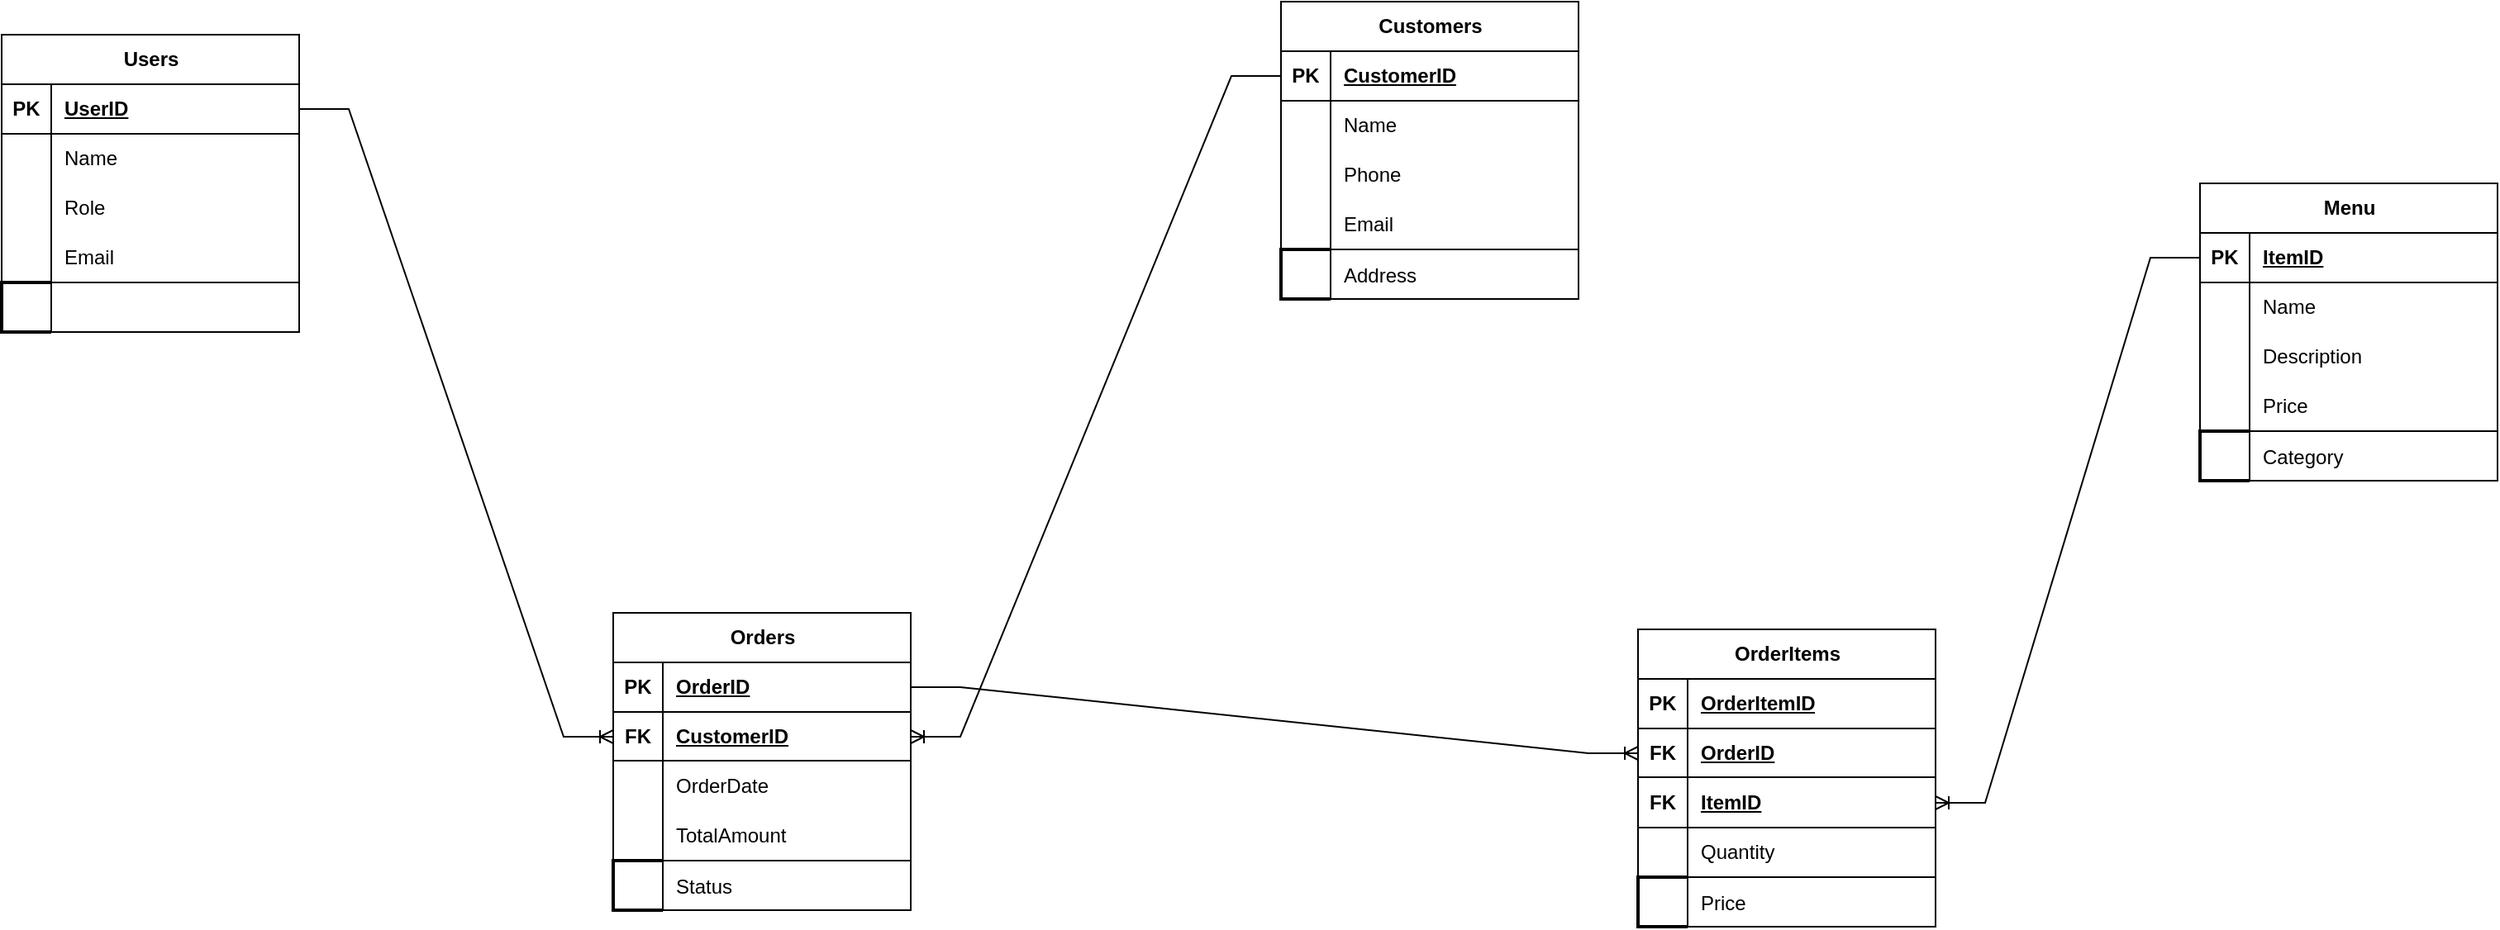 <mxfile version="24.5.3" type="device">
  <diagram id="xaQ730tLYJQWLGqHkdPs" name="Page-1">
    <mxGraphModel dx="2320" dy="1782" grid="1" gridSize="10" guides="1" tooltips="1" connect="1" arrows="1" fold="1" page="1" pageScale="1" pageWidth="827" pageHeight="1169" math="0" shadow="0">
      <root>
        <mxCell id="0" />
        <mxCell id="1" parent="0" />
        <mxCell id="52oeix5aHl2j3jA4LEz5-113" value="" style="group" vertex="1" connectable="0" parent="1">
          <mxGeometry x="234" y="-830" width="180" height="180" as="geometry" />
        </mxCell>
        <mxCell id="52oeix5aHl2j3jA4LEz5-77" value="Customers" style="shape=table;startSize=30;container=1;collapsible=1;childLayout=tableLayout;fixedRows=1;rowLines=0;fontStyle=1;align=center;resizeLast=1;html=1;" vertex="1" parent="52oeix5aHl2j3jA4LEz5-113">
          <mxGeometry width="180" height="150" as="geometry" />
        </mxCell>
        <mxCell id="52oeix5aHl2j3jA4LEz5-78" value="" style="shape=tableRow;horizontal=0;startSize=0;swimlaneHead=0;swimlaneBody=0;fillColor=none;collapsible=0;dropTarget=0;points=[[0,0.5],[1,0.5]];portConstraint=eastwest;top=0;left=0;right=0;bottom=1;" vertex="1" parent="52oeix5aHl2j3jA4LEz5-77">
          <mxGeometry y="30" width="180" height="30" as="geometry" />
        </mxCell>
        <mxCell id="52oeix5aHl2j3jA4LEz5-79" value="PK" style="shape=partialRectangle;connectable=0;fillColor=none;top=0;left=0;bottom=0;right=0;fontStyle=1;overflow=hidden;whiteSpace=wrap;html=1;" vertex="1" parent="52oeix5aHl2j3jA4LEz5-78">
          <mxGeometry width="30" height="30" as="geometry">
            <mxRectangle width="30" height="30" as="alternateBounds" />
          </mxGeometry>
        </mxCell>
        <mxCell id="52oeix5aHl2j3jA4LEz5-80" value="CustomerID" style="shape=partialRectangle;connectable=0;fillColor=none;top=0;left=0;bottom=0;right=0;align=left;spacingLeft=6;fontStyle=5;overflow=hidden;whiteSpace=wrap;html=1;" vertex="1" parent="52oeix5aHl2j3jA4LEz5-78">
          <mxGeometry x="30" width="150" height="30" as="geometry">
            <mxRectangle width="150" height="30" as="alternateBounds" />
          </mxGeometry>
        </mxCell>
        <mxCell id="52oeix5aHl2j3jA4LEz5-81" value="" style="shape=tableRow;horizontal=0;startSize=0;swimlaneHead=0;swimlaneBody=0;fillColor=none;collapsible=0;dropTarget=0;points=[[0,0.5],[1,0.5]];portConstraint=eastwest;top=0;left=0;right=0;bottom=0;" vertex="1" parent="52oeix5aHl2j3jA4LEz5-77">
          <mxGeometry y="60" width="180" height="30" as="geometry" />
        </mxCell>
        <mxCell id="52oeix5aHl2j3jA4LEz5-82" value="" style="shape=partialRectangle;connectable=0;fillColor=none;top=0;left=0;bottom=0;right=0;editable=1;overflow=hidden;whiteSpace=wrap;html=1;" vertex="1" parent="52oeix5aHl2j3jA4LEz5-81">
          <mxGeometry width="30" height="30" as="geometry">
            <mxRectangle width="30" height="30" as="alternateBounds" />
          </mxGeometry>
        </mxCell>
        <mxCell id="52oeix5aHl2j3jA4LEz5-83" value="Name" style="shape=partialRectangle;connectable=0;fillColor=none;top=0;left=0;bottom=0;right=0;align=left;spacingLeft=6;overflow=hidden;whiteSpace=wrap;html=1;" vertex="1" parent="52oeix5aHl2j3jA4LEz5-81">
          <mxGeometry x="30" width="150" height="30" as="geometry">
            <mxRectangle width="150" height="30" as="alternateBounds" />
          </mxGeometry>
        </mxCell>
        <mxCell id="52oeix5aHl2j3jA4LEz5-84" value="" style="shape=tableRow;horizontal=0;startSize=0;swimlaneHead=0;swimlaneBody=0;fillColor=none;collapsible=0;dropTarget=0;points=[[0,0.5],[1,0.5]];portConstraint=eastwest;top=0;left=0;right=0;bottom=0;" vertex="1" parent="52oeix5aHl2j3jA4LEz5-77">
          <mxGeometry y="90" width="180" height="30" as="geometry" />
        </mxCell>
        <mxCell id="52oeix5aHl2j3jA4LEz5-85" value="" style="shape=partialRectangle;connectable=0;fillColor=none;top=0;left=0;bottom=0;right=0;editable=1;overflow=hidden;whiteSpace=wrap;html=1;" vertex="1" parent="52oeix5aHl2j3jA4LEz5-84">
          <mxGeometry width="30" height="30" as="geometry">
            <mxRectangle width="30" height="30" as="alternateBounds" />
          </mxGeometry>
        </mxCell>
        <mxCell id="52oeix5aHl2j3jA4LEz5-86" value="Phone" style="shape=partialRectangle;connectable=0;fillColor=none;top=0;left=0;bottom=0;right=0;align=left;spacingLeft=6;overflow=hidden;whiteSpace=wrap;html=1;" vertex="1" parent="52oeix5aHl2j3jA4LEz5-84">
          <mxGeometry x="30" width="150" height="30" as="geometry">
            <mxRectangle width="150" height="30" as="alternateBounds" />
          </mxGeometry>
        </mxCell>
        <mxCell id="52oeix5aHl2j3jA4LEz5-87" value="" style="shape=tableRow;horizontal=0;startSize=0;swimlaneHead=0;swimlaneBody=0;fillColor=none;collapsible=0;dropTarget=0;points=[[0,0.5],[1,0.5]];portConstraint=eastwest;top=0;left=0;right=0;bottom=0;" vertex="1" parent="52oeix5aHl2j3jA4LEz5-77">
          <mxGeometry y="120" width="180" height="30" as="geometry" />
        </mxCell>
        <mxCell id="52oeix5aHl2j3jA4LEz5-88" value="" style="shape=partialRectangle;connectable=0;fillColor=none;top=0;left=0;bottom=0;right=0;editable=1;overflow=hidden;whiteSpace=wrap;html=1;" vertex="1" parent="52oeix5aHl2j3jA4LEz5-87">
          <mxGeometry width="30" height="30" as="geometry">
            <mxRectangle width="30" height="30" as="alternateBounds" />
          </mxGeometry>
        </mxCell>
        <mxCell id="52oeix5aHl2j3jA4LEz5-89" value="Email" style="shape=partialRectangle;connectable=0;fillColor=none;top=0;left=0;bottom=0;right=0;align=left;spacingLeft=6;overflow=hidden;whiteSpace=wrap;html=1;" vertex="1" parent="52oeix5aHl2j3jA4LEz5-87">
          <mxGeometry x="30" width="150" height="30" as="geometry">
            <mxRectangle width="150" height="30" as="alternateBounds" />
          </mxGeometry>
        </mxCell>
        <mxCell id="52oeix5aHl2j3jA4LEz5-107" value="" style="rounded=0;whiteSpace=wrap;html=1;" vertex="1" parent="52oeix5aHl2j3jA4LEz5-113">
          <mxGeometry x="30" y="150" width="150" height="30" as="geometry" />
        </mxCell>
        <mxCell id="52oeix5aHl2j3jA4LEz5-108" value="" style="strokeWidth=2;html=1;shape=mxgraph.flowchart.annotation_1;align=left;pointerEvents=1;" vertex="1" parent="52oeix5aHl2j3jA4LEz5-113">
          <mxGeometry y="150" width="30" height="30" as="geometry" />
        </mxCell>
        <mxCell id="52oeix5aHl2j3jA4LEz5-109" value="" style="shape=table;startSize=0;container=1;collapsible=1;childLayout=tableLayout;fixedRows=1;rowLines=0;fontStyle=0;align=center;resizeLast=1;strokeColor=none;fillColor=none;collapsible=0;whiteSpace=wrap;html=1;" vertex="1" parent="52oeix5aHl2j3jA4LEz5-113">
          <mxGeometry y="150" width="180" height="30" as="geometry" />
        </mxCell>
        <mxCell id="52oeix5aHl2j3jA4LEz5-110" value="" style="shape=tableRow;horizontal=0;startSize=0;swimlaneHead=0;swimlaneBody=0;fillColor=none;collapsible=0;dropTarget=0;points=[[0,0.5],[1,0.5]];portConstraint=eastwest;top=0;left=0;right=0;bottom=0;" vertex="1" parent="52oeix5aHl2j3jA4LEz5-109">
          <mxGeometry width="180" height="30" as="geometry" />
        </mxCell>
        <mxCell id="52oeix5aHl2j3jA4LEz5-111" value="" style="shape=partialRectangle;connectable=0;fillColor=none;top=0;left=0;bottom=0;right=0;editable=1;overflow=hidden;" vertex="1" parent="52oeix5aHl2j3jA4LEz5-110">
          <mxGeometry width="30" height="30" as="geometry">
            <mxRectangle width="30" height="30" as="alternateBounds" />
          </mxGeometry>
        </mxCell>
        <mxCell id="52oeix5aHl2j3jA4LEz5-112" value="Address" style="shape=partialRectangle;connectable=0;fillColor=none;top=0;left=0;bottom=0;right=0;align=left;spacingLeft=6;overflow=hidden;" vertex="1" parent="52oeix5aHl2j3jA4LEz5-110">
          <mxGeometry x="30" width="150" height="30" as="geometry">
            <mxRectangle width="150" height="30" as="alternateBounds" />
          </mxGeometry>
        </mxCell>
        <mxCell id="52oeix5aHl2j3jA4LEz5-114" value="" style="group" vertex="1" connectable="0" parent="1">
          <mxGeometry x="790" y="-720" width="180" height="180" as="geometry" />
        </mxCell>
        <mxCell id="52oeix5aHl2j3jA4LEz5-115" value="Menu" style="shape=table;startSize=30;container=1;collapsible=1;childLayout=tableLayout;fixedRows=1;rowLines=0;fontStyle=1;align=center;resizeLast=1;html=1;" vertex="1" parent="52oeix5aHl2j3jA4LEz5-114">
          <mxGeometry width="180" height="150" as="geometry" />
        </mxCell>
        <mxCell id="52oeix5aHl2j3jA4LEz5-116" value="" style="shape=tableRow;horizontal=0;startSize=0;swimlaneHead=0;swimlaneBody=0;fillColor=none;collapsible=0;dropTarget=0;points=[[0,0.5],[1,0.5]];portConstraint=eastwest;top=0;left=0;right=0;bottom=1;" vertex="1" parent="52oeix5aHl2j3jA4LEz5-115">
          <mxGeometry y="30" width="180" height="30" as="geometry" />
        </mxCell>
        <mxCell id="52oeix5aHl2j3jA4LEz5-117" value="PK" style="shape=partialRectangle;connectable=0;fillColor=none;top=0;left=0;bottom=0;right=0;fontStyle=1;overflow=hidden;whiteSpace=wrap;html=1;" vertex="1" parent="52oeix5aHl2j3jA4LEz5-116">
          <mxGeometry width="30" height="30" as="geometry">
            <mxRectangle width="30" height="30" as="alternateBounds" />
          </mxGeometry>
        </mxCell>
        <mxCell id="52oeix5aHl2j3jA4LEz5-118" value="ItemID" style="shape=partialRectangle;connectable=0;fillColor=none;top=0;left=0;bottom=0;right=0;align=left;spacingLeft=6;fontStyle=5;overflow=hidden;whiteSpace=wrap;html=1;" vertex="1" parent="52oeix5aHl2j3jA4LEz5-116">
          <mxGeometry x="30" width="150" height="30" as="geometry">
            <mxRectangle width="150" height="30" as="alternateBounds" />
          </mxGeometry>
        </mxCell>
        <mxCell id="52oeix5aHl2j3jA4LEz5-119" value="" style="shape=tableRow;horizontal=0;startSize=0;swimlaneHead=0;swimlaneBody=0;fillColor=none;collapsible=0;dropTarget=0;points=[[0,0.5],[1,0.5]];portConstraint=eastwest;top=0;left=0;right=0;bottom=0;" vertex="1" parent="52oeix5aHl2j3jA4LEz5-115">
          <mxGeometry y="60" width="180" height="30" as="geometry" />
        </mxCell>
        <mxCell id="52oeix5aHl2j3jA4LEz5-120" value="" style="shape=partialRectangle;connectable=0;fillColor=none;top=0;left=0;bottom=0;right=0;editable=1;overflow=hidden;whiteSpace=wrap;html=1;" vertex="1" parent="52oeix5aHl2j3jA4LEz5-119">
          <mxGeometry width="30" height="30" as="geometry">
            <mxRectangle width="30" height="30" as="alternateBounds" />
          </mxGeometry>
        </mxCell>
        <mxCell id="52oeix5aHl2j3jA4LEz5-121" value="Name" style="shape=partialRectangle;connectable=0;fillColor=none;top=0;left=0;bottom=0;right=0;align=left;spacingLeft=6;overflow=hidden;whiteSpace=wrap;html=1;" vertex="1" parent="52oeix5aHl2j3jA4LEz5-119">
          <mxGeometry x="30" width="150" height="30" as="geometry">
            <mxRectangle width="150" height="30" as="alternateBounds" />
          </mxGeometry>
        </mxCell>
        <mxCell id="52oeix5aHl2j3jA4LEz5-122" value="" style="shape=tableRow;horizontal=0;startSize=0;swimlaneHead=0;swimlaneBody=0;fillColor=none;collapsible=0;dropTarget=0;points=[[0,0.5],[1,0.5]];portConstraint=eastwest;top=0;left=0;right=0;bottom=0;" vertex="1" parent="52oeix5aHl2j3jA4LEz5-115">
          <mxGeometry y="90" width="180" height="30" as="geometry" />
        </mxCell>
        <mxCell id="52oeix5aHl2j3jA4LEz5-123" value="" style="shape=partialRectangle;connectable=0;fillColor=none;top=0;left=0;bottom=0;right=0;editable=1;overflow=hidden;whiteSpace=wrap;html=1;" vertex="1" parent="52oeix5aHl2j3jA4LEz5-122">
          <mxGeometry width="30" height="30" as="geometry">
            <mxRectangle width="30" height="30" as="alternateBounds" />
          </mxGeometry>
        </mxCell>
        <mxCell id="52oeix5aHl2j3jA4LEz5-124" value="Description" style="shape=partialRectangle;connectable=0;fillColor=none;top=0;left=0;bottom=0;right=0;align=left;spacingLeft=6;overflow=hidden;whiteSpace=wrap;html=1;" vertex="1" parent="52oeix5aHl2j3jA4LEz5-122">
          <mxGeometry x="30" width="150" height="30" as="geometry">
            <mxRectangle width="150" height="30" as="alternateBounds" />
          </mxGeometry>
        </mxCell>
        <mxCell id="52oeix5aHl2j3jA4LEz5-125" value="" style="shape=tableRow;horizontal=0;startSize=0;swimlaneHead=0;swimlaneBody=0;fillColor=none;collapsible=0;dropTarget=0;points=[[0,0.5],[1,0.5]];portConstraint=eastwest;top=0;left=0;right=0;bottom=0;" vertex="1" parent="52oeix5aHl2j3jA4LEz5-115">
          <mxGeometry y="120" width="180" height="30" as="geometry" />
        </mxCell>
        <mxCell id="52oeix5aHl2j3jA4LEz5-126" value="" style="shape=partialRectangle;connectable=0;fillColor=none;top=0;left=0;bottom=0;right=0;editable=1;overflow=hidden;whiteSpace=wrap;html=1;" vertex="1" parent="52oeix5aHl2j3jA4LEz5-125">
          <mxGeometry width="30" height="30" as="geometry">
            <mxRectangle width="30" height="30" as="alternateBounds" />
          </mxGeometry>
        </mxCell>
        <mxCell id="52oeix5aHl2j3jA4LEz5-127" value="Price" style="shape=partialRectangle;connectable=0;fillColor=none;top=0;left=0;bottom=0;right=0;align=left;spacingLeft=6;overflow=hidden;whiteSpace=wrap;html=1;" vertex="1" parent="52oeix5aHl2j3jA4LEz5-125">
          <mxGeometry x="30" width="150" height="30" as="geometry">
            <mxRectangle width="150" height="30" as="alternateBounds" />
          </mxGeometry>
        </mxCell>
        <mxCell id="52oeix5aHl2j3jA4LEz5-128" value="" style="rounded=0;whiteSpace=wrap;html=1;" vertex="1" parent="52oeix5aHl2j3jA4LEz5-114">
          <mxGeometry x="30" y="150" width="150" height="30" as="geometry" />
        </mxCell>
        <mxCell id="52oeix5aHl2j3jA4LEz5-129" value="" style="strokeWidth=2;html=1;shape=mxgraph.flowchart.annotation_1;align=left;pointerEvents=1;" vertex="1" parent="52oeix5aHl2j3jA4LEz5-114">
          <mxGeometry y="150" width="30" height="30" as="geometry" />
        </mxCell>
        <mxCell id="52oeix5aHl2j3jA4LEz5-130" value="" style="shape=table;startSize=0;container=1;collapsible=1;childLayout=tableLayout;fixedRows=1;rowLines=0;fontStyle=0;align=center;resizeLast=1;strokeColor=none;fillColor=none;collapsible=0;whiteSpace=wrap;html=1;" vertex="1" parent="52oeix5aHl2j3jA4LEz5-114">
          <mxGeometry y="150" width="180" height="30" as="geometry" />
        </mxCell>
        <mxCell id="52oeix5aHl2j3jA4LEz5-131" value="" style="shape=tableRow;horizontal=0;startSize=0;swimlaneHead=0;swimlaneBody=0;fillColor=none;collapsible=0;dropTarget=0;points=[[0,0.5],[1,0.5]];portConstraint=eastwest;top=0;left=0;right=0;bottom=0;" vertex="1" parent="52oeix5aHl2j3jA4LEz5-130">
          <mxGeometry width="180" height="30" as="geometry" />
        </mxCell>
        <mxCell id="52oeix5aHl2j3jA4LEz5-132" value="" style="shape=partialRectangle;connectable=0;fillColor=none;top=0;left=0;bottom=0;right=0;editable=1;overflow=hidden;" vertex="1" parent="52oeix5aHl2j3jA4LEz5-131">
          <mxGeometry width="30" height="30" as="geometry">
            <mxRectangle width="30" height="30" as="alternateBounds" />
          </mxGeometry>
        </mxCell>
        <mxCell id="52oeix5aHl2j3jA4LEz5-133" value="Category" style="shape=partialRectangle;connectable=0;fillColor=none;top=0;left=0;bottom=0;right=0;align=left;spacingLeft=6;overflow=hidden;" vertex="1" parent="52oeix5aHl2j3jA4LEz5-131">
          <mxGeometry x="30" width="150" height="30" as="geometry">
            <mxRectangle width="150" height="30" as="alternateBounds" />
          </mxGeometry>
        </mxCell>
        <mxCell id="52oeix5aHl2j3jA4LEz5-154" value="" style="group" vertex="1" connectable="0" parent="1">
          <mxGeometry x="-170" y="-460" width="180" height="180" as="geometry" />
        </mxCell>
        <mxCell id="52oeix5aHl2j3jA4LEz5-155" value="Orders" style="shape=table;startSize=30;container=1;collapsible=1;childLayout=tableLayout;fixedRows=1;rowLines=0;fontStyle=1;align=center;resizeLast=1;html=1;" vertex="1" parent="52oeix5aHl2j3jA4LEz5-154">
          <mxGeometry width="180" height="150" as="geometry" />
        </mxCell>
        <mxCell id="52oeix5aHl2j3jA4LEz5-156" value="" style="shape=tableRow;horizontal=0;startSize=0;swimlaneHead=0;swimlaneBody=0;fillColor=none;collapsible=0;dropTarget=0;points=[[0,0.5],[1,0.5]];portConstraint=eastwest;top=0;left=0;right=0;bottom=1;" vertex="1" parent="52oeix5aHl2j3jA4LEz5-155">
          <mxGeometry y="30" width="180" height="30" as="geometry" />
        </mxCell>
        <mxCell id="52oeix5aHl2j3jA4LEz5-157" value="PK" style="shape=partialRectangle;connectable=0;fillColor=none;top=0;left=0;bottom=0;right=0;fontStyle=1;overflow=hidden;whiteSpace=wrap;html=1;" vertex="1" parent="52oeix5aHl2j3jA4LEz5-156">
          <mxGeometry width="30" height="30" as="geometry">
            <mxRectangle width="30" height="30" as="alternateBounds" />
          </mxGeometry>
        </mxCell>
        <mxCell id="52oeix5aHl2j3jA4LEz5-158" value="OrderID" style="shape=partialRectangle;connectable=0;fillColor=none;top=0;left=0;bottom=0;right=0;align=left;spacingLeft=6;fontStyle=5;overflow=hidden;whiteSpace=wrap;html=1;" vertex="1" parent="52oeix5aHl2j3jA4LEz5-156">
          <mxGeometry x="30" width="150" height="30" as="geometry">
            <mxRectangle width="150" height="30" as="alternateBounds" />
          </mxGeometry>
        </mxCell>
        <mxCell id="52oeix5aHl2j3jA4LEz5-159" value="" style="shape=tableRow;horizontal=0;startSize=0;swimlaneHead=0;swimlaneBody=0;fillColor=none;collapsible=0;dropTarget=0;points=[[0,0.5],[1,0.5]];portConstraint=eastwest;top=0;left=0;right=0;bottom=0;" vertex="1" parent="52oeix5aHl2j3jA4LEz5-155">
          <mxGeometry y="60" width="180" height="30" as="geometry" />
        </mxCell>
        <mxCell id="52oeix5aHl2j3jA4LEz5-160" value="&lt;b&gt;FK&lt;/b&gt;" style="shape=partialRectangle;connectable=0;fillColor=none;top=0;left=0;bottom=0;right=0;editable=1;overflow=hidden;whiteSpace=wrap;html=1;" vertex="1" parent="52oeix5aHl2j3jA4LEz5-159">
          <mxGeometry width="30" height="30" as="geometry">
            <mxRectangle width="30" height="30" as="alternateBounds" />
          </mxGeometry>
        </mxCell>
        <mxCell id="52oeix5aHl2j3jA4LEz5-161" value="&lt;u&gt;&lt;b&gt;CustomerID&lt;/b&gt;&lt;/u&gt;" style="shape=partialRectangle;connectable=0;fillColor=none;top=0;left=0;bottom=0;right=0;align=left;spacingLeft=6;overflow=hidden;whiteSpace=wrap;html=1;" vertex="1" parent="52oeix5aHl2j3jA4LEz5-159">
          <mxGeometry x="30" width="150" height="30" as="geometry">
            <mxRectangle width="150" height="30" as="alternateBounds" />
          </mxGeometry>
        </mxCell>
        <mxCell id="52oeix5aHl2j3jA4LEz5-162" value="" style="shape=tableRow;horizontal=0;startSize=0;swimlaneHead=0;swimlaneBody=0;fillColor=none;collapsible=0;dropTarget=0;points=[[0,0.5],[1,0.5]];portConstraint=eastwest;top=0;left=0;right=0;bottom=0;" vertex="1" parent="52oeix5aHl2j3jA4LEz5-155">
          <mxGeometry y="90" width="180" height="30" as="geometry" />
        </mxCell>
        <mxCell id="52oeix5aHl2j3jA4LEz5-163" value="" style="shape=partialRectangle;connectable=0;fillColor=none;top=0;left=0;bottom=0;right=0;editable=1;overflow=hidden;whiteSpace=wrap;html=1;" vertex="1" parent="52oeix5aHl2j3jA4LEz5-162">
          <mxGeometry width="30" height="30" as="geometry">
            <mxRectangle width="30" height="30" as="alternateBounds" />
          </mxGeometry>
        </mxCell>
        <mxCell id="52oeix5aHl2j3jA4LEz5-164" value="OrderDate" style="shape=partialRectangle;connectable=0;fillColor=none;top=0;left=0;bottom=0;right=0;align=left;spacingLeft=6;overflow=hidden;whiteSpace=wrap;html=1;" vertex="1" parent="52oeix5aHl2j3jA4LEz5-162">
          <mxGeometry x="30" width="150" height="30" as="geometry">
            <mxRectangle width="150" height="30" as="alternateBounds" />
          </mxGeometry>
        </mxCell>
        <mxCell id="52oeix5aHl2j3jA4LEz5-165" value="" style="shape=tableRow;horizontal=0;startSize=0;swimlaneHead=0;swimlaneBody=0;fillColor=none;collapsible=0;dropTarget=0;points=[[0,0.5],[1,0.5]];portConstraint=eastwest;top=0;left=0;right=0;bottom=0;" vertex="1" parent="52oeix5aHl2j3jA4LEz5-155">
          <mxGeometry y="120" width="180" height="30" as="geometry" />
        </mxCell>
        <mxCell id="52oeix5aHl2j3jA4LEz5-166" value="" style="shape=partialRectangle;connectable=0;fillColor=none;top=0;left=0;bottom=0;right=0;editable=1;overflow=hidden;whiteSpace=wrap;html=1;" vertex="1" parent="52oeix5aHl2j3jA4LEz5-165">
          <mxGeometry width="30" height="30" as="geometry">
            <mxRectangle width="30" height="30" as="alternateBounds" />
          </mxGeometry>
        </mxCell>
        <mxCell id="52oeix5aHl2j3jA4LEz5-167" value="TotalAmount" style="shape=partialRectangle;connectable=0;fillColor=none;top=0;left=0;bottom=0;right=0;align=left;spacingLeft=6;overflow=hidden;whiteSpace=wrap;html=1;" vertex="1" parent="52oeix5aHl2j3jA4LEz5-165">
          <mxGeometry x="30" width="150" height="30" as="geometry">
            <mxRectangle width="150" height="30" as="alternateBounds" />
          </mxGeometry>
        </mxCell>
        <mxCell id="52oeix5aHl2j3jA4LEz5-168" value="" style="rounded=0;whiteSpace=wrap;html=1;" vertex="1" parent="52oeix5aHl2j3jA4LEz5-154">
          <mxGeometry x="30" y="150" width="150" height="30" as="geometry" />
        </mxCell>
        <mxCell id="52oeix5aHl2j3jA4LEz5-169" value="" style="strokeWidth=2;html=1;shape=mxgraph.flowchart.annotation_1;align=left;pointerEvents=1;" vertex="1" parent="52oeix5aHl2j3jA4LEz5-154">
          <mxGeometry y="150" width="30" height="30" as="geometry" />
        </mxCell>
        <mxCell id="52oeix5aHl2j3jA4LEz5-170" value="" style="shape=table;startSize=0;container=1;collapsible=1;childLayout=tableLayout;fixedRows=1;rowLines=0;fontStyle=0;align=center;resizeLast=1;strokeColor=none;fillColor=none;collapsible=0;whiteSpace=wrap;html=1;" vertex="1" parent="52oeix5aHl2j3jA4LEz5-154">
          <mxGeometry y="150" width="180" height="30" as="geometry" />
        </mxCell>
        <mxCell id="52oeix5aHl2j3jA4LEz5-171" value="" style="shape=tableRow;horizontal=0;startSize=0;swimlaneHead=0;swimlaneBody=0;fillColor=none;collapsible=0;dropTarget=0;points=[[0,0.5],[1,0.5]];portConstraint=eastwest;top=0;left=0;right=0;bottom=0;" vertex="1" parent="52oeix5aHl2j3jA4LEz5-170">
          <mxGeometry width="180" height="30" as="geometry" />
        </mxCell>
        <mxCell id="52oeix5aHl2j3jA4LEz5-172" value="" style="shape=partialRectangle;connectable=0;fillColor=none;top=0;left=0;bottom=0;right=0;editable=1;overflow=hidden;" vertex="1" parent="52oeix5aHl2j3jA4LEz5-171">
          <mxGeometry width="30" height="30" as="geometry">
            <mxRectangle width="30" height="30" as="alternateBounds" />
          </mxGeometry>
        </mxCell>
        <mxCell id="52oeix5aHl2j3jA4LEz5-173" value="Status" style="shape=partialRectangle;connectable=0;fillColor=none;top=0;left=0;bottom=0;right=0;align=left;spacingLeft=6;overflow=hidden;" vertex="1" parent="52oeix5aHl2j3jA4LEz5-171">
          <mxGeometry x="30" width="150" height="30" as="geometry">
            <mxRectangle width="150" height="30" as="alternateBounds" />
          </mxGeometry>
        </mxCell>
        <mxCell id="52oeix5aHl2j3jA4LEz5-174" value="" style="endArrow=none;html=1;rounded=0;exitX=0;exitY=0.5;exitDx=0;exitDy=0;entryX=1;entryY=0.5;entryDx=0;entryDy=0;" edge="1" parent="52oeix5aHl2j3jA4LEz5-154">
          <mxGeometry width="50" height="50" relative="1" as="geometry">
            <mxPoint y="89.5" as="sourcePoint" />
            <mxPoint x="180" y="89.5" as="targetPoint" />
          </mxGeometry>
        </mxCell>
        <mxCell id="52oeix5aHl2j3jA4LEz5-199" value="" style="group" vertex="1" connectable="0" parent="1">
          <mxGeometry x="-540" y="-810" width="180" height="180" as="geometry" />
        </mxCell>
        <mxCell id="52oeix5aHl2j3jA4LEz5-37" value="Users" style="shape=table;startSize=30;container=1;collapsible=1;childLayout=tableLayout;fixedRows=1;rowLines=0;fontStyle=1;align=center;resizeLast=1;html=1;" vertex="1" parent="52oeix5aHl2j3jA4LEz5-199">
          <mxGeometry width="180" height="150" as="geometry" />
        </mxCell>
        <mxCell id="52oeix5aHl2j3jA4LEz5-38" value="" style="shape=tableRow;horizontal=0;startSize=0;swimlaneHead=0;swimlaneBody=0;fillColor=none;collapsible=0;dropTarget=0;points=[[0,0.5],[1,0.5]];portConstraint=eastwest;top=0;left=0;right=0;bottom=1;" vertex="1" parent="52oeix5aHl2j3jA4LEz5-37">
          <mxGeometry y="30" width="180" height="30" as="geometry" />
        </mxCell>
        <mxCell id="52oeix5aHl2j3jA4LEz5-39" value="PK" style="shape=partialRectangle;connectable=0;fillColor=none;top=0;left=0;bottom=0;right=0;fontStyle=1;overflow=hidden;whiteSpace=wrap;html=1;" vertex="1" parent="52oeix5aHl2j3jA4LEz5-38">
          <mxGeometry width="30" height="30" as="geometry">
            <mxRectangle width="30" height="30" as="alternateBounds" />
          </mxGeometry>
        </mxCell>
        <mxCell id="52oeix5aHl2j3jA4LEz5-40" value="UserID" style="shape=partialRectangle;connectable=0;fillColor=none;top=0;left=0;bottom=0;right=0;align=left;spacingLeft=6;fontStyle=5;overflow=hidden;whiteSpace=wrap;html=1;" vertex="1" parent="52oeix5aHl2j3jA4LEz5-38">
          <mxGeometry x="30" width="150" height="30" as="geometry">
            <mxRectangle width="150" height="30" as="alternateBounds" />
          </mxGeometry>
        </mxCell>
        <mxCell id="52oeix5aHl2j3jA4LEz5-41" value="" style="shape=tableRow;horizontal=0;startSize=0;swimlaneHead=0;swimlaneBody=0;fillColor=none;collapsible=0;dropTarget=0;points=[[0,0.5],[1,0.5]];portConstraint=eastwest;top=0;left=0;right=0;bottom=0;" vertex="1" parent="52oeix5aHl2j3jA4LEz5-37">
          <mxGeometry y="60" width="180" height="30" as="geometry" />
        </mxCell>
        <mxCell id="52oeix5aHl2j3jA4LEz5-42" value="" style="shape=partialRectangle;connectable=0;fillColor=none;top=0;left=0;bottom=0;right=0;editable=1;overflow=hidden;whiteSpace=wrap;html=1;" vertex="1" parent="52oeix5aHl2j3jA4LEz5-41">
          <mxGeometry width="30" height="30" as="geometry">
            <mxRectangle width="30" height="30" as="alternateBounds" />
          </mxGeometry>
        </mxCell>
        <mxCell id="52oeix5aHl2j3jA4LEz5-43" value="Name" style="shape=partialRectangle;connectable=0;fillColor=none;top=0;left=0;bottom=0;right=0;align=left;spacingLeft=6;overflow=hidden;whiteSpace=wrap;html=1;" vertex="1" parent="52oeix5aHl2j3jA4LEz5-41">
          <mxGeometry x="30" width="150" height="30" as="geometry">
            <mxRectangle width="150" height="30" as="alternateBounds" />
          </mxGeometry>
        </mxCell>
        <mxCell id="52oeix5aHl2j3jA4LEz5-44" value="" style="shape=tableRow;horizontal=0;startSize=0;swimlaneHead=0;swimlaneBody=0;fillColor=none;collapsible=0;dropTarget=0;points=[[0,0.5],[1,0.5]];portConstraint=eastwest;top=0;left=0;right=0;bottom=0;" vertex="1" parent="52oeix5aHl2j3jA4LEz5-37">
          <mxGeometry y="90" width="180" height="30" as="geometry" />
        </mxCell>
        <mxCell id="52oeix5aHl2j3jA4LEz5-45" value="" style="shape=partialRectangle;connectable=0;fillColor=none;top=0;left=0;bottom=0;right=0;editable=1;overflow=hidden;whiteSpace=wrap;html=1;" vertex="1" parent="52oeix5aHl2j3jA4LEz5-44">
          <mxGeometry width="30" height="30" as="geometry">
            <mxRectangle width="30" height="30" as="alternateBounds" />
          </mxGeometry>
        </mxCell>
        <mxCell id="52oeix5aHl2j3jA4LEz5-46" value="Role" style="shape=partialRectangle;connectable=0;fillColor=none;top=0;left=0;bottom=0;right=0;align=left;spacingLeft=6;overflow=hidden;whiteSpace=wrap;html=1;" vertex="1" parent="52oeix5aHl2j3jA4LEz5-44">
          <mxGeometry x="30" width="150" height="30" as="geometry">
            <mxRectangle width="150" height="30" as="alternateBounds" />
          </mxGeometry>
        </mxCell>
        <mxCell id="52oeix5aHl2j3jA4LEz5-47" value="" style="shape=tableRow;horizontal=0;startSize=0;swimlaneHead=0;swimlaneBody=0;fillColor=none;collapsible=0;dropTarget=0;points=[[0,0.5],[1,0.5]];portConstraint=eastwest;top=0;left=0;right=0;bottom=0;" vertex="1" parent="52oeix5aHl2j3jA4LEz5-37">
          <mxGeometry y="120" width="180" height="30" as="geometry" />
        </mxCell>
        <mxCell id="52oeix5aHl2j3jA4LEz5-48" value="" style="shape=partialRectangle;connectable=0;fillColor=none;top=0;left=0;bottom=0;right=0;editable=1;overflow=hidden;whiteSpace=wrap;html=1;" vertex="1" parent="52oeix5aHl2j3jA4LEz5-47">
          <mxGeometry width="30" height="30" as="geometry">
            <mxRectangle width="30" height="30" as="alternateBounds" />
          </mxGeometry>
        </mxCell>
        <mxCell id="52oeix5aHl2j3jA4LEz5-49" value="Email" style="shape=partialRectangle;connectable=0;fillColor=none;top=0;left=0;bottom=0;right=0;align=left;spacingLeft=6;overflow=hidden;whiteSpace=wrap;html=1;" vertex="1" parent="52oeix5aHl2j3jA4LEz5-47">
          <mxGeometry x="30" width="150" height="30" as="geometry">
            <mxRectangle width="150" height="30" as="alternateBounds" />
          </mxGeometry>
        </mxCell>
        <mxCell id="52oeix5aHl2j3jA4LEz5-56" value="" style="rounded=0;whiteSpace=wrap;html=1;" vertex="1" parent="52oeix5aHl2j3jA4LEz5-199">
          <mxGeometry x="30" y="150" width="150" height="30" as="geometry" />
        </mxCell>
        <mxCell id="52oeix5aHl2j3jA4LEz5-57" value="" style="strokeWidth=2;html=1;shape=mxgraph.flowchart.annotation_1;align=left;pointerEvents=1;" vertex="1" parent="52oeix5aHl2j3jA4LEz5-199">
          <mxGeometry y="150" width="30" height="30" as="geometry" />
        </mxCell>
        <mxCell id="52oeix5aHl2j3jA4LEz5-203" value="" style="group" vertex="1" connectable="0" parent="1">
          <mxGeometry x="450" y="-450" width="180" height="180" as="geometry" />
        </mxCell>
        <mxCell id="52oeix5aHl2j3jA4LEz5-175" value="" style="group" vertex="1" connectable="0" parent="52oeix5aHl2j3jA4LEz5-203">
          <mxGeometry width="180" height="180" as="geometry" />
        </mxCell>
        <mxCell id="52oeix5aHl2j3jA4LEz5-189" value="" style="rounded=0;whiteSpace=wrap;html=1;" vertex="1" parent="52oeix5aHl2j3jA4LEz5-175">
          <mxGeometry x="30" y="150" width="150" height="30" as="geometry" />
        </mxCell>
        <mxCell id="52oeix5aHl2j3jA4LEz5-190" value="" style="strokeWidth=2;html=1;shape=mxgraph.flowchart.annotation_1;align=left;pointerEvents=1;" vertex="1" parent="52oeix5aHl2j3jA4LEz5-175">
          <mxGeometry y="150" width="30" height="30" as="geometry" />
        </mxCell>
        <mxCell id="52oeix5aHl2j3jA4LEz5-191" value="" style="shape=table;startSize=0;container=1;collapsible=1;childLayout=tableLayout;fixedRows=1;rowLines=0;fontStyle=0;align=center;resizeLast=1;strokeColor=none;fillColor=none;collapsible=0;whiteSpace=wrap;html=1;" vertex="1" parent="52oeix5aHl2j3jA4LEz5-175">
          <mxGeometry y="150" width="180" height="30" as="geometry" />
        </mxCell>
        <mxCell id="52oeix5aHl2j3jA4LEz5-192" value="" style="shape=tableRow;horizontal=0;startSize=0;swimlaneHead=0;swimlaneBody=0;fillColor=none;collapsible=0;dropTarget=0;points=[[0,0.5],[1,0.5]];portConstraint=eastwest;top=0;left=0;right=0;bottom=0;" vertex="1" parent="52oeix5aHl2j3jA4LEz5-191">
          <mxGeometry width="180" height="30" as="geometry" />
        </mxCell>
        <mxCell id="52oeix5aHl2j3jA4LEz5-193" value="" style="shape=partialRectangle;connectable=0;fillColor=none;top=0;left=0;bottom=0;right=0;editable=1;overflow=hidden;" vertex="1" parent="52oeix5aHl2j3jA4LEz5-192">
          <mxGeometry width="30" height="30" as="geometry">
            <mxRectangle width="30" height="30" as="alternateBounds" />
          </mxGeometry>
        </mxCell>
        <mxCell id="52oeix5aHl2j3jA4LEz5-194" value="Price" style="shape=partialRectangle;connectable=0;fillColor=none;top=0;left=0;bottom=0;right=0;align=left;spacingLeft=6;overflow=hidden;" vertex="1" parent="52oeix5aHl2j3jA4LEz5-192">
          <mxGeometry x="30" width="150" height="30" as="geometry">
            <mxRectangle width="150" height="30" as="alternateBounds" />
          </mxGeometry>
        </mxCell>
        <mxCell id="52oeix5aHl2j3jA4LEz5-198" value="" style="group" vertex="1" connectable="0" parent="52oeix5aHl2j3jA4LEz5-175">
          <mxGeometry width="180" height="150" as="geometry" />
        </mxCell>
        <mxCell id="52oeix5aHl2j3jA4LEz5-176" value="OrderItems" style="shape=table;startSize=30;container=1;collapsible=1;childLayout=tableLayout;fixedRows=1;rowLines=0;fontStyle=1;align=center;resizeLast=1;html=1;" vertex="1" parent="52oeix5aHl2j3jA4LEz5-198">
          <mxGeometry width="180" height="150" as="geometry" />
        </mxCell>
        <mxCell id="52oeix5aHl2j3jA4LEz5-177" value="" style="shape=tableRow;horizontal=0;startSize=0;swimlaneHead=0;swimlaneBody=0;fillColor=none;collapsible=0;dropTarget=0;points=[[0,0.5],[1,0.5]];portConstraint=eastwest;top=0;left=0;right=0;bottom=1;" vertex="1" parent="52oeix5aHl2j3jA4LEz5-176">
          <mxGeometry y="30" width="180" height="30" as="geometry" />
        </mxCell>
        <mxCell id="52oeix5aHl2j3jA4LEz5-178" value="PK" style="shape=partialRectangle;connectable=0;fillColor=none;top=0;left=0;bottom=0;right=0;fontStyle=1;overflow=hidden;whiteSpace=wrap;html=1;" vertex="1" parent="52oeix5aHl2j3jA4LEz5-177">
          <mxGeometry width="30" height="30" as="geometry">
            <mxRectangle width="30" height="30" as="alternateBounds" />
          </mxGeometry>
        </mxCell>
        <mxCell id="52oeix5aHl2j3jA4LEz5-179" value="OrderItemID" style="shape=partialRectangle;connectable=0;fillColor=none;top=0;left=0;bottom=0;right=0;align=left;spacingLeft=6;fontStyle=5;overflow=hidden;whiteSpace=wrap;html=1;" vertex="1" parent="52oeix5aHl2j3jA4LEz5-177">
          <mxGeometry x="30" width="150" height="30" as="geometry">
            <mxRectangle width="150" height="30" as="alternateBounds" />
          </mxGeometry>
        </mxCell>
        <mxCell id="52oeix5aHl2j3jA4LEz5-180" value="" style="shape=tableRow;horizontal=0;startSize=0;swimlaneHead=0;swimlaneBody=0;fillColor=none;collapsible=0;dropTarget=0;points=[[0,0.5],[1,0.5]];portConstraint=eastwest;top=0;left=0;right=0;bottom=0;" vertex="1" parent="52oeix5aHl2j3jA4LEz5-176">
          <mxGeometry y="60" width="180" height="30" as="geometry" />
        </mxCell>
        <mxCell id="52oeix5aHl2j3jA4LEz5-181" value="&lt;b&gt;FK&lt;/b&gt;" style="shape=partialRectangle;connectable=0;fillColor=none;top=0;left=0;bottom=0;right=0;editable=1;overflow=hidden;whiteSpace=wrap;html=1;" vertex="1" parent="52oeix5aHl2j3jA4LEz5-180">
          <mxGeometry width="30" height="30" as="geometry">
            <mxRectangle width="30" height="30" as="alternateBounds" />
          </mxGeometry>
        </mxCell>
        <mxCell id="52oeix5aHl2j3jA4LEz5-182" value="&lt;b&gt;&lt;u&gt;OrderID&lt;/u&gt;&lt;/b&gt;" style="shape=partialRectangle;connectable=0;fillColor=none;top=0;left=0;bottom=0;right=0;align=left;spacingLeft=6;overflow=hidden;whiteSpace=wrap;html=1;" vertex="1" parent="52oeix5aHl2j3jA4LEz5-180">
          <mxGeometry x="30" width="150" height="30" as="geometry">
            <mxRectangle width="150" height="30" as="alternateBounds" />
          </mxGeometry>
        </mxCell>
        <mxCell id="52oeix5aHl2j3jA4LEz5-183" value="" style="shape=tableRow;horizontal=0;startSize=0;swimlaneHead=0;swimlaneBody=0;fillColor=none;collapsible=0;dropTarget=0;points=[[0,0.5],[1,0.5]];portConstraint=eastwest;top=0;left=0;right=0;bottom=0;" vertex="1" parent="52oeix5aHl2j3jA4LEz5-176">
          <mxGeometry y="90" width="180" height="30" as="geometry" />
        </mxCell>
        <mxCell id="52oeix5aHl2j3jA4LEz5-184" value="&lt;b&gt;FK&lt;/b&gt;" style="shape=partialRectangle;connectable=0;fillColor=none;top=0;left=0;bottom=0;right=0;editable=1;overflow=hidden;whiteSpace=wrap;html=1;" vertex="1" parent="52oeix5aHl2j3jA4LEz5-183">
          <mxGeometry width="30" height="30" as="geometry">
            <mxRectangle width="30" height="30" as="alternateBounds" />
          </mxGeometry>
        </mxCell>
        <mxCell id="52oeix5aHl2j3jA4LEz5-185" value="&lt;b&gt;&lt;u&gt;ItemID&lt;/u&gt;&lt;/b&gt;" style="shape=partialRectangle;connectable=0;fillColor=none;top=0;left=0;bottom=0;right=0;align=left;spacingLeft=6;overflow=hidden;whiteSpace=wrap;html=1;" vertex="1" parent="52oeix5aHl2j3jA4LEz5-183">
          <mxGeometry x="30" width="150" height="30" as="geometry">
            <mxRectangle width="150" height="30" as="alternateBounds" />
          </mxGeometry>
        </mxCell>
        <mxCell id="52oeix5aHl2j3jA4LEz5-186" value="" style="shape=tableRow;horizontal=0;startSize=0;swimlaneHead=0;swimlaneBody=0;fillColor=none;collapsible=0;dropTarget=0;points=[[0,0.5],[1,0.5]];portConstraint=eastwest;top=0;left=0;right=0;bottom=0;" vertex="1" parent="52oeix5aHl2j3jA4LEz5-176">
          <mxGeometry y="120" width="180" height="30" as="geometry" />
        </mxCell>
        <mxCell id="52oeix5aHl2j3jA4LEz5-187" value="" style="shape=partialRectangle;connectable=0;fillColor=none;top=0;left=0;bottom=0;right=0;editable=1;overflow=hidden;whiteSpace=wrap;html=1;" vertex="1" parent="52oeix5aHl2j3jA4LEz5-186">
          <mxGeometry width="30" height="30" as="geometry">
            <mxRectangle width="30" height="30" as="alternateBounds" />
          </mxGeometry>
        </mxCell>
        <mxCell id="52oeix5aHl2j3jA4LEz5-188" value="Quantity" style="shape=partialRectangle;connectable=0;fillColor=none;top=0;left=0;bottom=0;right=0;align=left;spacingLeft=6;overflow=hidden;whiteSpace=wrap;html=1;" vertex="1" parent="52oeix5aHl2j3jA4LEz5-186">
          <mxGeometry x="30" width="150" height="30" as="geometry">
            <mxRectangle width="150" height="30" as="alternateBounds" />
          </mxGeometry>
        </mxCell>
        <mxCell id="52oeix5aHl2j3jA4LEz5-195" value="" style="endArrow=none;html=1;rounded=0;exitX=0;exitY=0.5;exitDx=0;exitDy=0;entryX=1;entryY=0.5;entryDx=0;entryDy=0;" edge="1" parent="52oeix5aHl2j3jA4LEz5-198">
          <mxGeometry width="50" height="50" relative="1" as="geometry">
            <mxPoint y="89.5" as="sourcePoint" />
            <mxPoint x="180" y="89.5" as="targetPoint" />
          </mxGeometry>
        </mxCell>
        <mxCell id="52oeix5aHl2j3jA4LEz5-196" value="" style="endArrow=none;html=1;rounded=0;" edge="1" parent="52oeix5aHl2j3jA4LEz5-203">
          <mxGeometry width="50" height="50" relative="1" as="geometry">
            <mxPoint y="120" as="sourcePoint" />
            <mxPoint x="180" y="120" as="targetPoint" />
          </mxGeometry>
        </mxCell>
        <mxCell id="52oeix5aHl2j3jA4LEz5-215" value="" style="edgeStyle=entityRelationEdgeStyle;fontSize=12;html=1;endArrow=ERoneToMany;rounded=0;" edge="1" parent="1" source="52oeix5aHl2j3jA4LEz5-78" target="52oeix5aHl2j3jA4LEz5-159">
          <mxGeometry width="100" height="100" relative="1" as="geometry">
            <mxPoint x="-240" y="-300" as="sourcePoint" />
            <mxPoint x="-140" y="-400" as="targetPoint" />
          </mxGeometry>
        </mxCell>
        <mxCell id="52oeix5aHl2j3jA4LEz5-217" value="" style="edgeStyle=entityRelationEdgeStyle;fontSize=12;html=1;endArrow=ERoneToMany;rounded=0;exitX=1;exitY=0.5;exitDx=0;exitDy=0;" edge="1" parent="1" source="52oeix5aHl2j3jA4LEz5-156" target="52oeix5aHl2j3jA4LEz5-180">
          <mxGeometry width="100" height="100" relative="1" as="geometry">
            <mxPoint x="-100" y="-180" as="sourcePoint" />
            <mxPoint x="30" y="-530" as="targetPoint" />
          </mxGeometry>
        </mxCell>
        <mxCell id="52oeix5aHl2j3jA4LEz5-221" value="" style="edgeStyle=entityRelationEdgeStyle;fontSize=12;html=1;endArrow=ERoneToMany;rounded=0;entryX=1;entryY=0.5;entryDx=0;entryDy=0;exitX=0;exitY=0.5;exitDx=0;exitDy=0;" edge="1" parent="1" source="52oeix5aHl2j3jA4LEz5-116" target="52oeix5aHl2j3jA4LEz5-183">
          <mxGeometry width="100" height="100" relative="1" as="geometry">
            <mxPoint x="840" y="-770" as="sourcePoint" />
            <mxPoint x="600" y="-480" as="targetPoint" />
            <Array as="points">
              <mxPoint x="580" y="-770" />
            </Array>
          </mxGeometry>
        </mxCell>
        <mxCell id="52oeix5aHl2j3jA4LEz5-224" value="" style="edgeStyle=entityRelationEdgeStyle;fontSize=12;html=1;endArrow=ERoneToMany;rounded=0;exitX=1;exitY=0.5;exitDx=0;exitDy=0;entryX=0;entryY=0.5;entryDx=0;entryDy=0;" edge="1" parent="1" source="52oeix5aHl2j3jA4LEz5-38" target="52oeix5aHl2j3jA4LEz5-159">
          <mxGeometry width="100" height="100" relative="1" as="geometry">
            <mxPoint x="-340" y="-400" as="sourcePoint" />
            <mxPoint x="-240" y="-500" as="targetPoint" />
          </mxGeometry>
        </mxCell>
      </root>
    </mxGraphModel>
  </diagram>
</mxfile>
